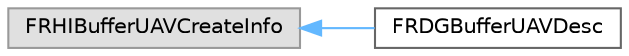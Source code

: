 digraph "Graphical Class Hierarchy"
{
 // INTERACTIVE_SVG=YES
 // LATEX_PDF_SIZE
  bgcolor="transparent";
  edge [fontname=Helvetica,fontsize=10,labelfontname=Helvetica,labelfontsize=10];
  node [fontname=Helvetica,fontsize=10,shape=box,height=0.2,width=0.4];
  rankdir="LR";
  Node0 [id="Node000000",label="FRHIBufferUAVCreateInfo",height=0.2,width=0.4,color="grey60", fillcolor="#E0E0E0", style="filled",tooltip=" "];
  Node0 -> Node1 [id="edge4744_Node000000_Node000001",dir="back",color="steelblue1",style="solid",tooltip=" "];
  Node1 [id="Node000001",label="FRDGBufferUAVDesc",height=0.2,width=0.4,color="grey40", fillcolor="white", style="filled",URL="$d8/d40/structFRDGBufferUAVDesc.html",tooltip=" "];
}
